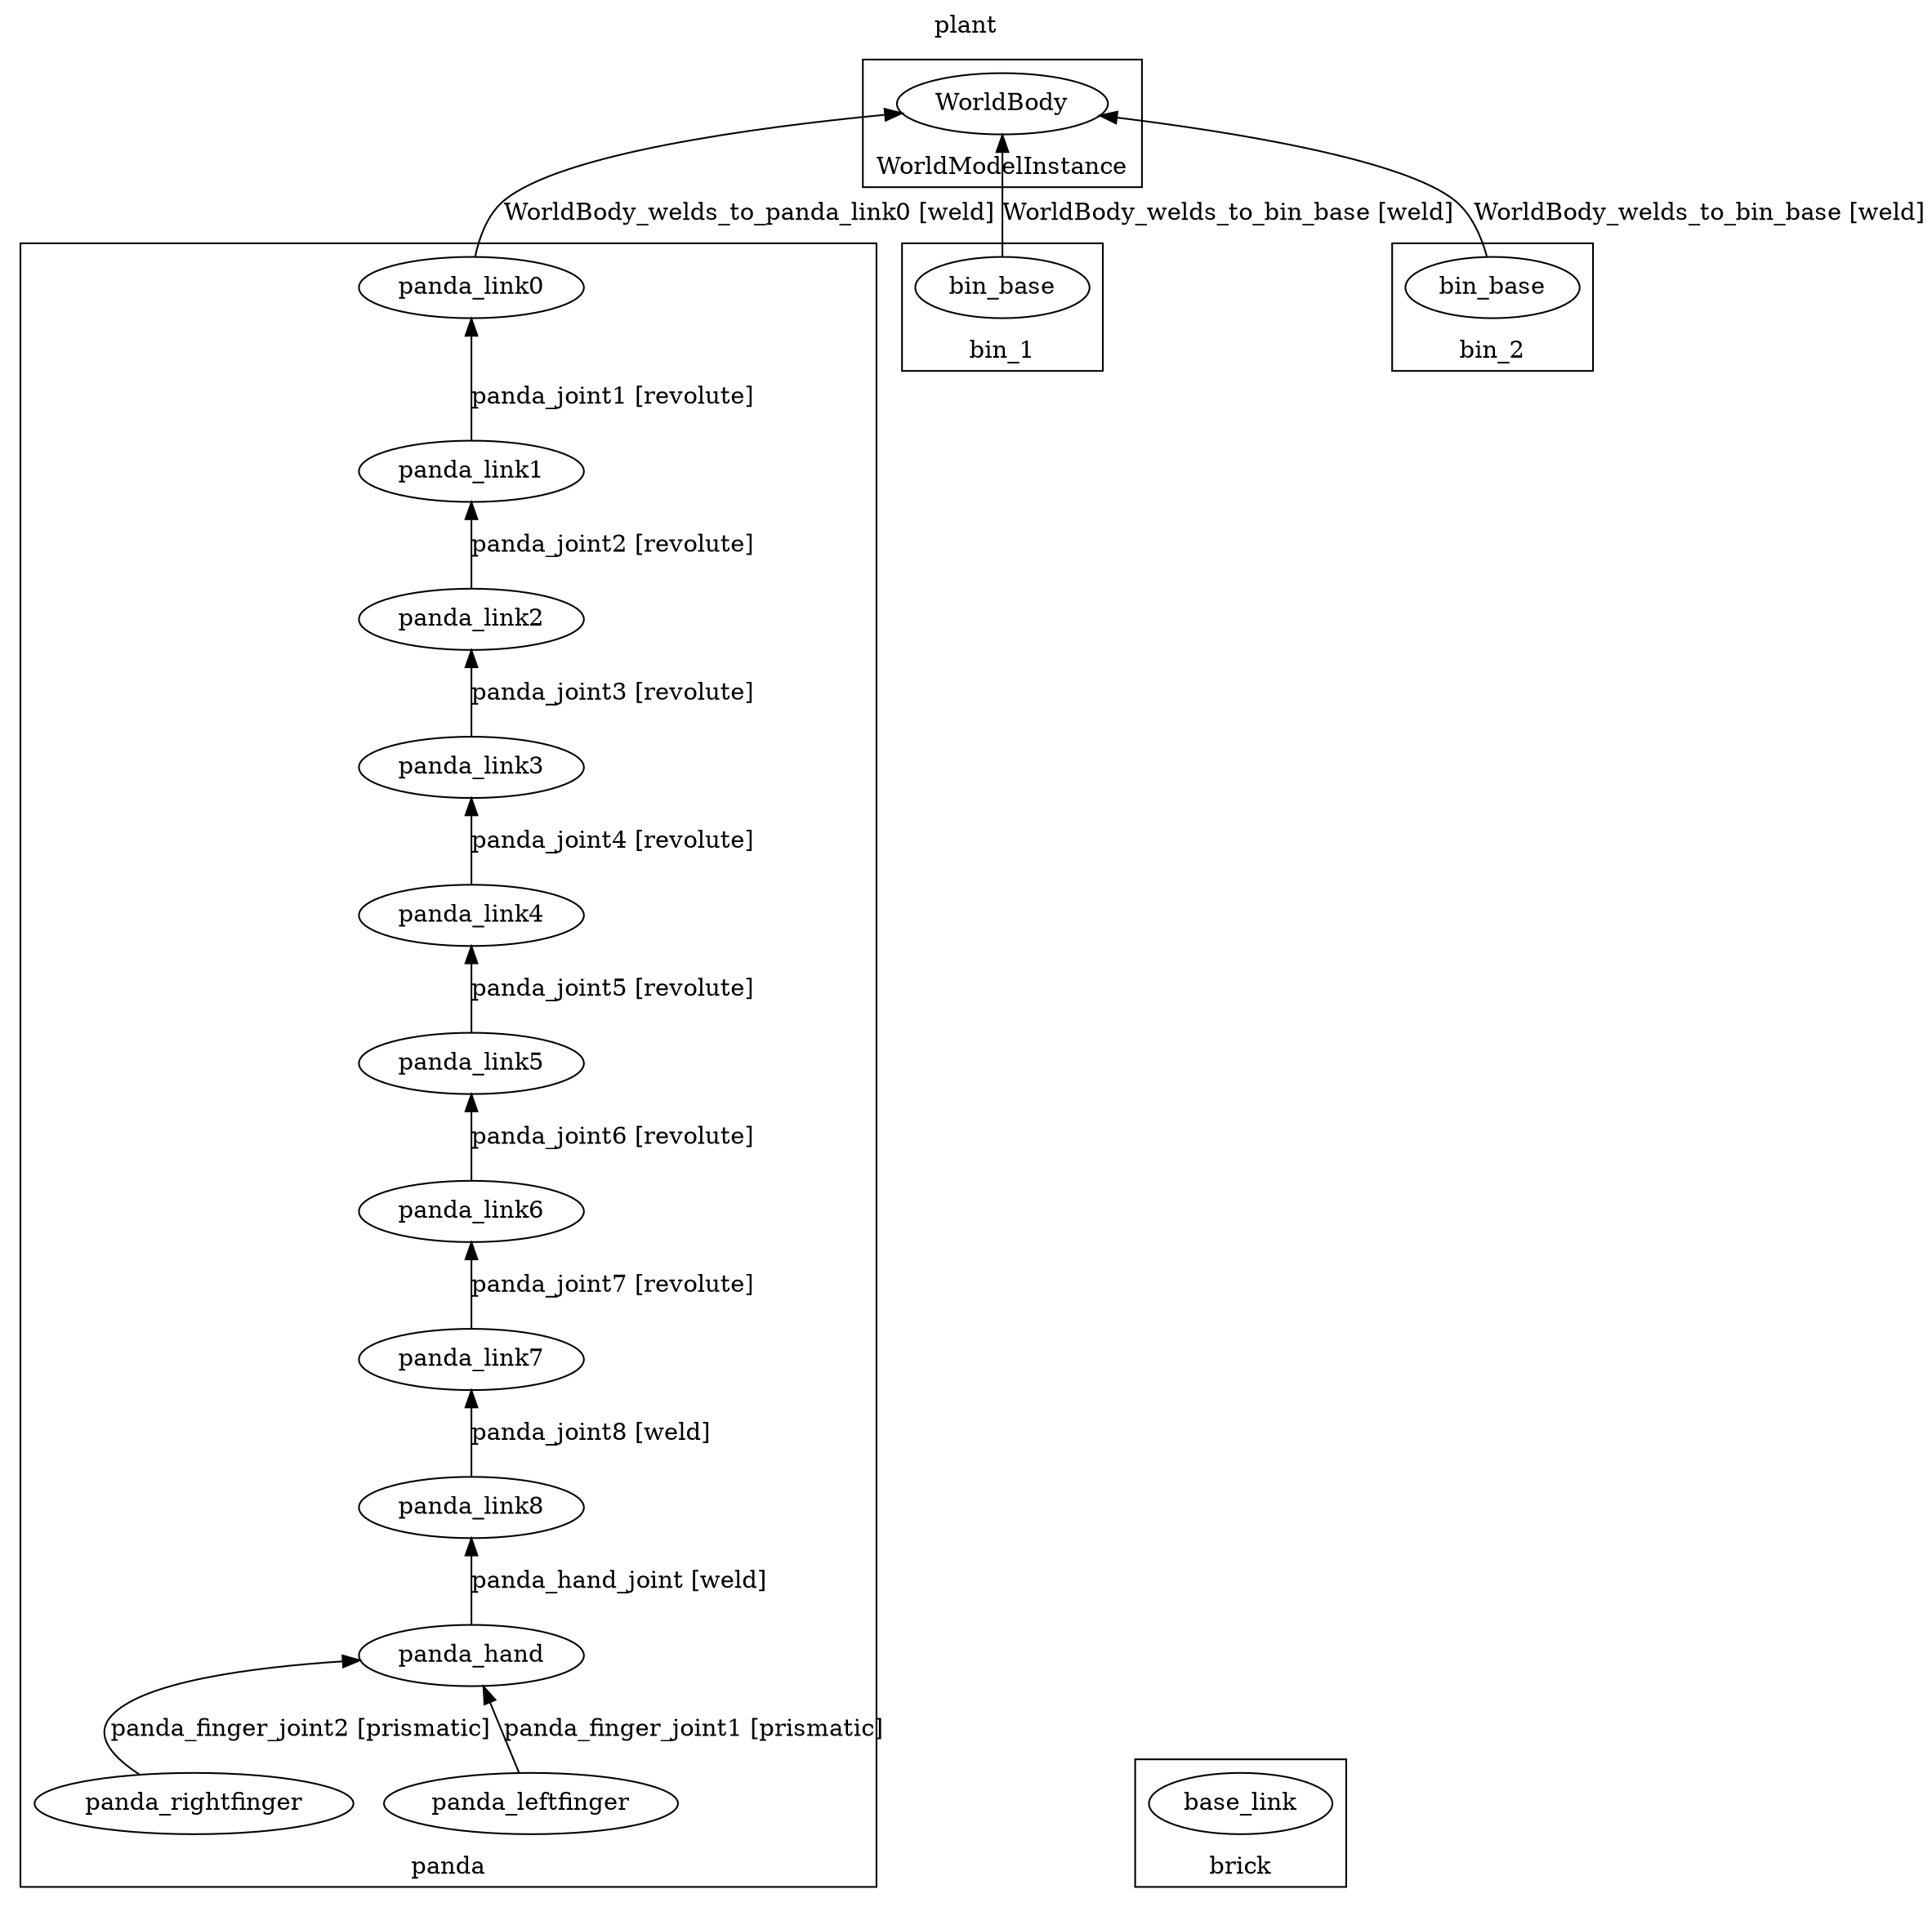 digraph MultibodyPlant {
label="plant";
rankdir=BT;
labelloc=t;
subgraph cluster0 {
 label="WorldModelInstance";
 body0 [label="WorldBody"];
}
subgraph cluster1 {
 label="DefaultModelInstance";
}
subgraph cluster2 {
 label="panda";
 body1 [label="panda_link0"];
 body2 [label="panda_link1"];
 body3 [label="panda_link2"];
 body4 [label="panda_link3"];
 body5 [label="panda_link4"];
 body6 [label="panda_link5"];
 body7 [label="panda_link6"];
 body8 [label="panda_link7"];
 body9 [label="panda_link8"];
 body10 [label="panda_hand"];
 body11 [label="panda_leftfinger"];
 body12 [label="panda_rightfinger"];
}
subgraph cluster3 {
 label="brick";
 body13 [label="base_link"];
}
subgraph cluster4 {
 label="bin_1";
 body14 [label="bin_base"];
}
subgraph cluster5 {
 label="bin_2";
 body15 [label="bin_base"];
}
body2 -> body1 [label="panda_joint1 [revolute]"];
body3 -> body2 [label="panda_joint2 [revolute]"];
body4 -> body3 [label="panda_joint3 [revolute]"];
body5 -> body4 [label="panda_joint4 [revolute]"];
body6 -> body5 [label="panda_joint5 [revolute]"];
body7 -> body6 [label="panda_joint6 [revolute]"];
body8 -> body7 [label="panda_joint7 [revolute]"];
body9 -> body8 [label="panda_joint8 [weld]"];
body10 -> body9 [label="panda_hand_joint [weld]"];
body11 -> body10 [label="panda_finger_joint1 [prismatic]"];
body12 -> body10 [label="panda_finger_joint2 [prismatic]"];
body1 -> body0 [label="WorldBody_welds_to_panda_link0 [weld]"];
body14 -> body0 [label="WorldBody_welds_to_bin_base [weld]"];
body15 -> body0 [label="WorldBody_welds_to_bin_base [weld]"];
}
